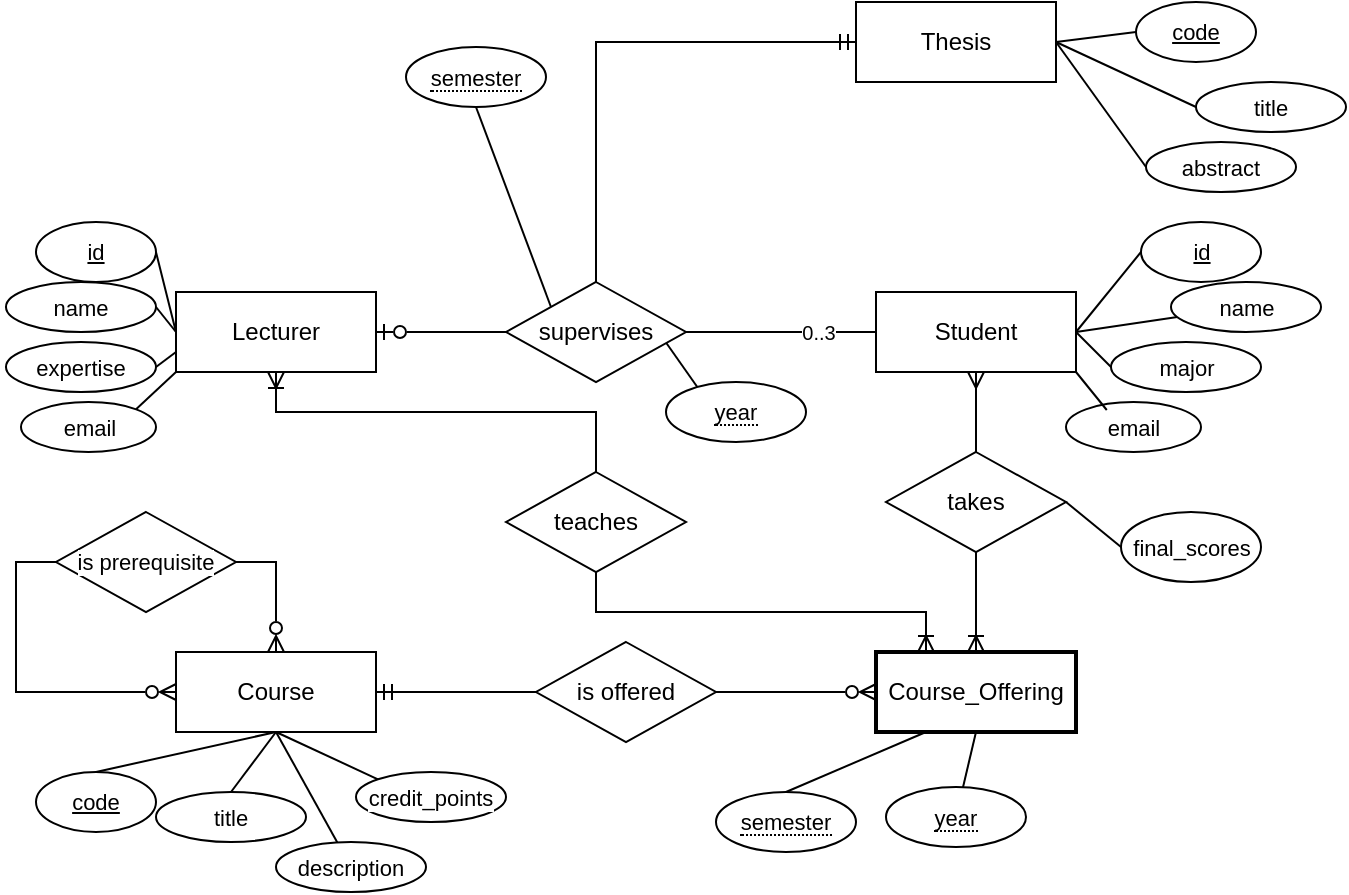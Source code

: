 <mxfile version="25.0.3">
  <diagram name="Page-1" id="-smm-VKftjKDEiIyeQWm">
    <mxGraphModel dx="1050" dy="605" grid="1" gridSize="10" guides="1" tooltips="1" connect="1" arrows="1" fold="1" page="1" pageScale="1" pageWidth="850" pageHeight="1100" math="0" shadow="0">
      <root>
        <mxCell id="0" />
        <mxCell id="1" parent="0" />
        <mxCell id="jNzCGLF9xOXy1pfkeXg_-9" style="edgeStyle=orthogonalEdgeStyle;shape=connector;rounded=0;orthogonalLoop=1;jettySize=auto;html=1;exitX=0.5;exitY=1;exitDx=0;exitDy=0;entryX=0.5;entryY=0;entryDx=0;entryDy=0;strokeColor=default;align=center;verticalAlign=middle;fontFamily=Helvetica;fontSize=11;fontColor=default;labelBackgroundColor=default;endArrow=none;endFill=0;startArrow=ERoneToMany;startFill=0;" edge="1" parent="1" source="jNzCGLF9xOXy1pfkeXg_-1" target="jNzCGLF9xOXy1pfkeXg_-8">
          <mxGeometry relative="1" as="geometry">
            <Array as="points">
              <mxPoint x="160" y="215" />
              <mxPoint x="320" y="215" />
            </Array>
          </mxGeometry>
        </mxCell>
        <mxCell id="jNzCGLF9xOXy1pfkeXg_-46" style="edgeStyle=none;shape=connector;rounded=0;orthogonalLoop=1;jettySize=auto;html=1;exitX=1;exitY=0.5;exitDx=0;exitDy=0;entryX=0;entryY=0.5;entryDx=0;entryDy=0;strokeColor=default;align=center;verticalAlign=middle;fontFamily=Helvetica;fontSize=11;fontColor=default;labelBackgroundColor=default;endArrow=none;endFill=0;startArrow=ERzeroToOne;startFill=0;" edge="1" parent="1" source="jNzCGLF9xOXy1pfkeXg_-1" target="jNzCGLF9xOXy1pfkeXg_-45">
          <mxGeometry relative="1" as="geometry" />
        </mxCell>
        <mxCell id="jNzCGLF9xOXy1pfkeXg_-65" style="edgeStyle=none;shape=connector;rounded=0;orthogonalLoop=1;jettySize=auto;html=1;exitX=0;exitY=0.5;exitDx=0;exitDy=0;entryX=1;entryY=0.5;entryDx=0;entryDy=0;strokeColor=default;align=center;verticalAlign=middle;fontFamily=Helvetica;fontSize=11;fontColor=default;labelBackgroundColor=default;endArrow=none;endFill=0;" edge="1" parent="1" source="jNzCGLF9xOXy1pfkeXg_-1" target="jNzCGLF9xOXy1pfkeXg_-64">
          <mxGeometry relative="1" as="geometry" />
        </mxCell>
        <mxCell id="jNzCGLF9xOXy1pfkeXg_-67" style="edgeStyle=none;shape=connector;rounded=0;orthogonalLoop=1;jettySize=auto;html=1;exitX=0;exitY=0.5;exitDx=0;exitDy=0;entryX=1;entryY=0.5;entryDx=0;entryDy=0;strokeColor=default;align=center;verticalAlign=middle;fontFamily=Helvetica;fontSize=11;fontColor=default;labelBackgroundColor=default;endArrow=none;endFill=0;" edge="1" parent="1" source="jNzCGLF9xOXy1pfkeXg_-1" target="jNzCGLF9xOXy1pfkeXg_-66">
          <mxGeometry relative="1" as="geometry" />
        </mxCell>
        <mxCell id="jNzCGLF9xOXy1pfkeXg_-69" style="edgeStyle=none;shape=connector;rounded=0;orthogonalLoop=1;jettySize=auto;html=1;exitX=0;exitY=0.75;exitDx=0;exitDy=0;entryX=1;entryY=0.5;entryDx=0;entryDy=0;strokeColor=default;align=center;verticalAlign=middle;fontFamily=Helvetica;fontSize=11;fontColor=default;labelBackgroundColor=default;endArrow=none;endFill=0;" edge="1" parent="1" source="jNzCGLF9xOXy1pfkeXg_-1" target="jNzCGLF9xOXy1pfkeXg_-68">
          <mxGeometry relative="1" as="geometry" />
        </mxCell>
        <mxCell id="jNzCGLF9xOXy1pfkeXg_-81" style="edgeStyle=none;shape=connector;rounded=0;orthogonalLoop=1;jettySize=auto;html=1;exitX=0;exitY=1;exitDx=0;exitDy=0;entryX=1;entryY=0;entryDx=0;entryDy=0;strokeColor=default;align=center;verticalAlign=middle;fontFamily=Helvetica;fontSize=11;fontColor=default;labelBackgroundColor=default;endArrow=none;endFill=0;" edge="1" parent="1" source="jNzCGLF9xOXy1pfkeXg_-1" target="jNzCGLF9xOXy1pfkeXg_-80">
          <mxGeometry relative="1" as="geometry" />
        </mxCell>
        <mxCell id="jNzCGLF9xOXy1pfkeXg_-1" value="Lecturer" style="whiteSpace=wrap;html=1;align=center;" vertex="1" parent="1">
          <mxGeometry x="110" y="155" width="100" height="40" as="geometry" />
        </mxCell>
        <mxCell id="jNzCGLF9xOXy1pfkeXg_-21" style="edgeStyle=none;shape=connector;rounded=0;orthogonalLoop=1;jettySize=auto;html=1;exitX=0.5;exitY=1;exitDx=0;exitDy=0;entryX=0.5;entryY=0;entryDx=0;entryDy=0;strokeColor=default;align=center;verticalAlign=middle;fontFamily=Helvetica;fontSize=11;fontColor=default;labelBackgroundColor=default;endArrow=none;endFill=0;startArrow=ERmany;startFill=0;" edge="1" parent="1" source="jNzCGLF9xOXy1pfkeXg_-2" target="jNzCGLF9xOXy1pfkeXg_-20">
          <mxGeometry relative="1" as="geometry" />
        </mxCell>
        <mxCell id="jNzCGLF9xOXy1pfkeXg_-77" style="edgeStyle=none;shape=connector;rounded=0;orthogonalLoop=1;jettySize=auto;html=1;exitX=1;exitY=0.5;exitDx=0;exitDy=0;entryX=0;entryY=0.5;entryDx=0;entryDy=0;strokeColor=default;align=center;verticalAlign=middle;fontFamily=Helvetica;fontSize=11;fontColor=default;labelBackgroundColor=default;endArrow=none;endFill=0;" edge="1" parent="1" source="jNzCGLF9xOXy1pfkeXg_-2" target="jNzCGLF9xOXy1pfkeXg_-74">
          <mxGeometry relative="1" as="geometry" />
        </mxCell>
        <mxCell id="jNzCGLF9xOXy1pfkeXg_-78" style="edgeStyle=none;shape=connector;rounded=0;orthogonalLoop=1;jettySize=auto;html=1;exitX=1;exitY=0.5;exitDx=0;exitDy=0;strokeColor=default;align=center;verticalAlign=middle;fontFamily=Helvetica;fontSize=11;fontColor=default;labelBackgroundColor=default;endArrow=none;endFill=0;" edge="1" parent="1" source="jNzCGLF9xOXy1pfkeXg_-2" target="jNzCGLF9xOXy1pfkeXg_-75">
          <mxGeometry relative="1" as="geometry" />
        </mxCell>
        <mxCell id="jNzCGLF9xOXy1pfkeXg_-79" style="edgeStyle=none;shape=connector;rounded=0;orthogonalLoop=1;jettySize=auto;html=1;exitX=1;exitY=0.5;exitDx=0;exitDy=0;entryX=0;entryY=0.5;entryDx=0;entryDy=0;strokeColor=default;align=center;verticalAlign=middle;fontFamily=Helvetica;fontSize=11;fontColor=default;labelBackgroundColor=default;endArrow=none;endFill=0;" edge="1" parent="1" source="jNzCGLF9xOXy1pfkeXg_-2" target="jNzCGLF9xOXy1pfkeXg_-76">
          <mxGeometry relative="1" as="geometry" />
        </mxCell>
        <mxCell id="jNzCGLF9xOXy1pfkeXg_-2" value="Student" style="whiteSpace=wrap;html=1;align=center;" vertex="1" parent="1">
          <mxGeometry x="460" y="155" width="100" height="40" as="geometry" />
        </mxCell>
        <mxCell id="jNzCGLF9xOXy1pfkeXg_-6" style="rounded=0;orthogonalLoop=1;jettySize=auto;html=1;exitX=1;exitY=0.5;exitDx=0;exitDy=0;entryX=0;entryY=0.5;entryDx=0;entryDy=0;endArrow=none;endFill=0;startArrow=ERmandOne;startFill=0;" edge="1" parent="1" source="jNzCGLF9xOXy1pfkeXg_-3" target="jNzCGLF9xOXy1pfkeXg_-5">
          <mxGeometry relative="1" as="geometry" />
        </mxCell>
        <mxCell id="jNzCGLF9xOXy1pfkeXg_-25" style="edgeStyle=none;shape=connector;rounded=0;orthogonalLoop=1;jettySize=auto;html=1;exitX=0.5;exitY=1;exitDx=0;exitDy=0;entryX=0.5;entryY=0;entryDx=0;entryDy=0;strokeColor=default;align=center;verticalAlign=middle;fontFamily=Helvetica;fontSize=11;fontColor=default;labelBackgroundColor=default;endArrow=none;endFill=0;" edge="1" parent="1" source="jNzCGLF9xOXy1pfkeXg_-3" target="jNzCGLF9xOXy1pfkeXg_-24">
          <mxGeometry relative="1" as="geometry" />
        </mxCell>
        <mxCell id="jNzCGLF9xOXy1pfkeXg_-28" style="edgeStyle=none;shape=connector;rounded=0;orthogonalLoop=1;jettySize=auto;html=1;exitX=0.5;exitY=1;exitDx=0;exitDy=0;entryX=0.5;entryY=0;entryDx=0;entryDy=0;strokeColor=default;align=center;verticalAlign=middle;fontFamily=Helvetica;fontSize=11;fontColor=default;labelBackgroundColor=default;endArrow=none;endFill=0;" edge="1" parent="1" source="jNzCGLF9xOXy1pfkeXg_-3" target="jNzCGLF9xOXy1pfkeXg_-27">
          <mxGeometry relative="1" as="geometry" />
        </mxCell>
        <mxCell id="jNzCGLF9xOXy1pfkeXg_-30" style="edgeStyle=none;shape=connector;rounded=0;orthogonalLoop=1;jettySize=auto;html=1;exitX=0.5;exitY=1;exitDx=0;exitDy=0;strokeColor=default;align=center;verticalAlign=middle;fontFamily=Helvetica;fontSize=11;fontColor=default;labelBackgroundColor=default;endArrow=none;endFill=0;" edge="1" parent="1" source="jNzCGLF9xOXy1pfkeXg_-3" target="jNzCGLF9xOXy1pfkeXg_-29">
          <mxGeometry relative="1" as="geometry" />
        </mxCell>
        <mxCell id="jNzCGLF9xOXy1pfkeXg_-32" style="edgeStyle=none;shape=connector;rounded=0;orthogonalLoop=1;jettySize=auto;html=1;exitX=0.5;exitY=1;exitDx=0;exitDy=0;entryX=0;entryY=0;entryDx=0;entryDy=0;strokeColor=default;align=center;verticalAlign=middle;fontFamily=Helvetica;fontSize=11;fontColor=default;labelBackgroundColor=default;endArrow=none;endFill=0;" edge="1" parent="1" source="jNzCGLF9xOXy1pfkeXg_-3" target="jNzCGLF9xOXy1pfkeXg_-31">
          <mxGeometry relative="1" as="geometry" />
        </mxCell>
        <mxCell id="jNzCGLF9xOXy1pfkeXg_-43" style="edgeStyle=orthogonalEdgeStyle;shape=connector;rounded=0;orthogonalLoop=1;jettySize=auto;html=1;exitX=0.5;exitY=0;exitDx=0;exitDy=0;entryX=1;entryY=0.5;entryDx=0;entryDy=0;strokeColor=default;align=center;verticalAlign=middle;fontFamily=Helvetica;fontSize=11;fontColor=default;labelBackgroundColor=default;endArrow=none;endFill=0;startArrow=ERzeroToMany;startFill=0;" edge="1" parent="1" source="jNzCGLF9xOXy1pfkeXg_-3" target="jNzCGLF9xOXy1pfkeXg_-42">
          <mxGeometry relative="1" as="geometry" />
        </mxCell>
        <mxCell id="jNzCGLF9xOXy1pfkeXg_-3" value="Course" style="whiteSpace=wrap;html=1;align=center;" vertex="1" parent="1">
          <mxGeometry x="110" y="335" width="100" height="40" as="geometry" />
        </mxCell>
        <mxCell id="jNzCGLF9xOXy1pfkeXg_-33" style="edgeStyle=none;shape=connector;rounded=0;orthogonalLoop=1;jettySize=auto;html=1;exitX=0.25;exitY=1;exitDx=0;exitDy=0;strokeColor=default;align=center;verticalAlign=middle;fontFamily=Helvetica;fontSize=11;fontColor=default;labelBackgroundColor=default;endArrow=none;endFill=0;entryX=0.5;entryY=0;entryDx=0;entryDy=0;" edge="1" parent="1" source="jNzCGLF9xOXy1pfkeXg_-4" target="jNzCGLF9xOXy1pfkeXg_-36">
          <mxGeometry relative="1" as="geometry">
            <mxPoint x="437.5" y="397.5" as="targetPoint" />
          </mxGeometry>
        </mxCell>
        <mxCell id="jNzCGLF9xOXy1pfkeXg_-39" style="edgeStyle=none;shape=connector;rounded=0;orthogonalLoop=1;jettySize=auto;html=1;exitX=0.5;exitY=1;exitDx=0;exitDy=0;strokeColor=default;align=center;verticalAlign=middle;fontFamily=Helvetica;fontSize=11;fontColor=default;labelBackgroundColor=default;endArrow=none;endFill=0;" edge="1" parent="1" source="jNzCGLF9xOXy1pfkeXg_-4" target="jNzCGLF9xOXy1pfkeXg_-37">
          <mxGeometry relative="1" as="geometry" />
        </mxCell>
        <mxCell id="jNzCGLF9xOXy1pfkeXg_-4" value="Course_Offering" style="whiteSpace=wrap;html=1;align=center;strokeWidth=2;" vertex="1" parent="1">
          <mxGeometry x="460" y="335" width="100" height="40" as="geometry" />
        </mxCell>
        <mxCell id="jNzCGLF9xOXy1pfkeXg_-7" style="edgeStyle=none;shape=connector;rounded=0;orthogonalLoop=1;jettySize=auto;html=1;exitX=1;exitY=0.5;exitDx=0;exitDy=0;entryX=0;entryY=0.5;entryDx=0;entryDy=0;strokeColor=default;align=center;verticalAlign=middle;fontFamily=Helvetica;fontSize=11;fontColor=default;labelBackgroundColor=default;endArrow=ERzeroToMany;endFill=0;" edge="1" parent="1" source="jNzCGLF9xOXy1pfkeXg_-5" target="jNzCGLF9xOXy1pfkeXg_-4">
          <mxGeometry relative="1" as="geometry" />
        </mxCell>
        <mxCell id="jNzCGLF9xOXy1pfkeXg_-5" value="is offered" style="shape=rhombus;perimeter=rhombusPerimeter;whiteSpace=wrap;html=1;align=center;" vertex="1" parent="1">
          <mxGeometry x="290" y="330" width="90" height="50" as="geometry" />
        </mxCell>
        <mxCell id="jNzCGLF9xOXy1pfkeXg_-10" style="edgeStyle=orthogonalEdgeStyle;shape=connector;rounded=0;orthogonalLoop=1;jettySize=auto;html=1;exitX=0.5;exitY=1;exitDx=0;exitDy=0;entryX=0.25;entryY=0;entryDx=0;entryDy=0;strokeColor=default;align=center;verticalAlign=middle;fontFamily=Helvetica;fontSize=11;fontColor=default;labelBackgroundColor=default;endArrow=ERoneToMany;endFill=0;" edge="1" parent="1" source="jNzCGLF9xOXy1pfkeXg_-8" target="jNzCGLF9xOXy1pfkeXg_-4">
          <mxGeometry relative="1" as="geometry" />
        </mxCell>
        <mxCell id="jNzCGLF9xOXy1pfkeXg_-8" value="teaches" style="shape=rhombus;perimeter=rhombusPerimeter;whiteSpace=wrap;html=1;align=center;" vertex="1" parent="1">
          <mxGeometry x="275" y="245" width="90" height="50" as="geometry" />
        </mxCell>
        <mxCell id="jNzCGLF9xOXy1pfkeXg_-22" style="edgeStyle=none;shape=connector;rounded=0;orthogonalLoop=1;jettySize=auto;html=1;exitX=0.5;exitY=1;exitDx=0;exitDy=0;entryX=0.5;entryY=0;entryDx=0;entryDy=0;strokeColor=default;align=center;verticalAlign=middle;fontFamily=Helvetica;fontSize=11;fontColor=default;labelBackgroundColor=default;endArrow=ERoneToMany;endFill=0;" edge="1" parent="1" source="jNzCGLF9xOXy1pfkeXg_-20" target="jNzCGLF9xOXy1pfkeXg_-4">
          <mxGeometry relative="1" as="geometry" />
        </mxCell>
        <mxCell id="jNzCGLF9xOXy1pfkeXg_-23" style="edgeStyle=none;shape=connector;rounded=0;orthogonalLoop=1;jettySize=auto;html=1;exitX=1;exitY=0.5;exitDx=0;exitDy=0;strokeColor=default;align=center;verticalAlign=middle;fontFamily=Helvetica;fontSize=11;fontColor=default;labelBackgroundColor=default;endArrow=none;endFill=0;entryX=0;entryY=0.5;entryDx=0;entryDy=0;" edge="1" parent="1" source="jNzCGLF9xOXy1pfkeXg_-20" target="jNzCGLF9xOXy1pfkeXg_-40">
          <mxGeometry relative="1" as="geometry">
            <mxPoint x="600" y="260" as="targetPoint" />
          </mxGeometry>
        </mxCell>
        <mxCell id="jNzCGLF9xOXy1pfkeXg_-20" value="takes" style="shape=rhombus;perimeter=rhombusPerimeter;whiteSpace=wrap;html=1;align=center;" vertex="1" parent="1">
          <mxGeometry x="465" y="235" width="90" height="50" as="geometry" />
        </mxCell>
        <mxCell id="jNzCGLF9xOXy1pfkeXg_-24" value="code" style="ellipse;whiteSpace=wrap;html=1;align=center;fontStyle=4;fontFamily=Helvetica;fontSize=11;fontColor=default;labelBackgroundColor=default;" vertex="1" parent="1">
          <mxGeometry x="40" y="395" width="60" height="30" as="geometry" />
        </mxCell>
        <mxCell id="jNzCGLF9xOXy1pfkeXg_-27" value="title" style="ellipse;whiteSpace=wrap;html=1;align=center;fontFamily=Helvetica;fontSize=11;fontColor=default;labelBackgroundColor=default;" vertex="1" parent="1">
          <mxGeometry x="100" y="405" width="75" height="25" as="geometry" />
        </mxCell>
        <mxCell id="jNzCGLF9xOXy1pfkeXg_-29" value="description" style="ellipse;whiteSpace=wrap;html=1;align=center;fontFamily=Helvetica;fontSize=11;fontColor=default;labelBackgroundColor=default;" vertex="1" parent="1">
          <mxGeometry x="160" y="430" width="75" height="25" as="geometry" />
        </mxCell>
        <mxCell id="jNzCGLF9xOXy1pfkeXg_-31" value="credit_points" style="ellipse;whiteSpace=wrap;html=1;align=center;fontFamily=Helvetica;fontSize=11;fontColor=default;labelBackgroundColor=default;" vertex="1" parent="1">
          <mxGeometry x="200" y="395" width="75" height="25" as="geometry" />
        </mxCell>
        <mxCell id="jNzCGLF9xOXy1pfkeXg_-36" value="&lt;span style=&quot;border-bottom: 1px dotted&quot;&gt;semester&lt;/span&gt;" style="ellipse;whiteSpace=wrap;html=1;align=center;fontFamily=Helvetica;fontSize=11;fontColor=default;labelBackgroundColor=default;" vertex="1" parent="1">
          <mxGeometry x="380" y="405" width="70" height="30" as="geometry" />
        </mxCell>
        <mxCell id="jNzCGLF9xOXy1pfkeXg_-37" value="&lt;span style=&quot;border-bottom: 1px dotted&quot;&gt;year&lt;/span&gt;" style="ellipse;whiteSpace=wrap;html=1;align=center;fontFamily=Helvetica;fontSize=11;fontColor=default;labelBackgroundColor=default;" vertex="1" parent="1">
          <mxGeometry x="465" y="402.5" width="70" height="30" as="geometry" />
        </mxCell>
        <mxCell id="jNzCGLF9xOXy1pfkeXg_-40" value="final_scores" style="ellipse;whiteSpace=wrap;html=1;align=center;fontFamily=Helvetica;fontSize=11;fontColor=default;labelBackgroundColor=default;" vertex="1" parent="1">
          <mxGeometry x="582.5" y="265" width="70" height="35" as="geometry" />
        </mxCell>
        <mxCell id="jNzCGLF9xOXy1pfkeXg_-44" style="edgeStyle=orthogonalEdgeStyle;shape=connector;rounded=0;orthogonalLoop=1;jettySize=auto;html=1;exitX=0;exitY=0.5;exitDx=0;exitDy=0;entryX=0;entryY=0.5;entryDx=0;entryDy=0;strokeColor=default;align=center;verticalAlign=middle;fontFamily=Helvetica;fontSize=11;fontColor=default;labelBackgroundColor=default;endArrow=ERzeroToMany;endFill=0;" edge="1" parent="1" source="jNzCGLF9xOXy1pfkeXg_-42" target="jNzCGLF9xOXy1pfkeXg_-3">
          <mxGeometry relative="1" as="geometry" />
        </mxCell>
        <mxCell id="jNzCGLF9xOXy1pfkeXg_-42" value="is prerequisite" style="shape=rhombus;perimeter=rhombusPerimeter;whiteSpace=wrap;html=1;align=center;fontFamily=Helvetica;fontSize=11;fontColor=default;labelBackgroundColor=default;" vertex="1" parent="1">
          <mxGeometry x="50" y="265" width="90" height="50" as="geometry" />
        </mxCell>
        <mxCell id="jNzCGLF9xOXy1pfkeXg_-47" style="edgeStyle=none;shape=connector;rounded=0;orthogonalLoop=1;jettySize=auto;html=1;entryX=0;entryY=0.5;entryDx=0;entryDy=0;strokeColor=default;align=center;verticalAlign=middle;fontFamily=Helvetica;fontSize=11;fontColor=default;labelBackgroundColor=default;endArrow=none;endFill=0;" edge="1" parent="1" source="jNzCGLF9xOXy1pfkeXg_-45" target="jNzCGLF9xOXy1pfkeXg_-2">
          <mxGeometry relative="1" as="geometry" />
        </mxCell>
        <mxCell id="jNzCGLF9xOXy1pfkeXg_-51" value="&lt;font&gt;0..3&lt;/font&gt;" style="edgeLabel;html=1;align=center;verticalAlign=middle;resizable=0;points=[];fontFamily=Helvetica;fontSize=10;fontColor=default;labelBackgroundColor=default;" vertex="1" connectable="0" parent="jNzCGLF9xOXy1pfkeXg_-47">
          <mxGeometry x="0.714" y="-1" relative="1" as="geometry">
            <mxPoint x="-16" y="-1" as="offset" />
          </mxGeometry>
        </mxCell>
        <mxCell id="jNzCGLF9xOXy1pfkeXg_-54" style="edgeStyle=none;shape=connector;rounded=0;orthogonalLoop=1;jettySize=auto;html=1;exitX=0;exitY=0;exitDx=0;exitDy=0;entryX=0.5;entryY=1;entryDx=0;entryDy=0;strokeColor=default;align=center;verticalAlign=middle;fontFamily=Helvetica;fontSize=11;fontColor=default;labelBackgroundColor=default;endArrow=none;endFill=0;" edge="1" parent="1" source="jNzCGLF9xOXy1pfkeXg_-45" target="jNzCGLF9xOXy1pfkeXg_-52">
          <mxGeometry relative="1" as="geometry" />
        </mxCell>
        <mxCell id="jNzCGLF9xOXy1pfkeXg_-55" style="edgeStyle=none;shape=connector;rounded=0;orthogonalLoop=1;jettySize=auto;html=1;exitX=1;exitY=0;exitDx=0;exitDy=0;entryX=0.5;entryY=1;entryDx=0;entryDy=0;strokeColor=default;align=center;verticalAlign=middle;fontFamily=Helvetica;fontSize=11;fontColor=default;labelBackgroundColor=default;endArrow=none;endFill=0;" edge="1" parent="1" source="jNzCGLF9xOXy1pfkeXg_-45" target="jNzCGLF9xOXy1pfkeXg_-53">
          <mxGeometry relative="1" as="geometry" />
        </mxCell>
        <mxCell id="jNzCGLF9xOXy1pfkeXg_-45" value="supervises" style="shape=rhombus;perimeter=rhombusPerimeter;whiteSpace=wrap;html=1;align=center;" vertex="1" parent="1">
          <mxGeometry x="275" y="150" width="90" height="50" as="geometry" />
        </mxCell>
        <mxCell id="jNzCGLF9xOXy1pfkeXg_-52" value="&lt;span style=&quot;border-bottom: 1px dotted&quot;&gt;semester&lt;/span&gt;" style="ellipse;whiteSpace=wrap;html=1;align=center;fontFamily=Helvetica;fontSize=11;fontColor=default;labelBackgroundColor=default;" vertex="1" parent="1">
          <mxGeometry x="225" y="32.5" width="70" height="30" as="geometry" />
        </mxCell>
        <mxCell id="jNzCGLF9xOXy1pfkeXg_-53" value="&lt;span style=&quot;border-bottom: 1px dotted&quot;&gt;year&lt;/span&gt;" style="ellipse;whiteSpace=wrap;html=1;align=center;fontFamily=Helvetica;fontSize=11;fontColor=default;labelBackgroundColor=default;" vertex="1" parent="1">
          <mxGeometry x="355" y="200" width="70" height="30" as="geometry" />
        </mxCell>
        <mxCell id="jNzCGLF9xOXy1pfkeXg_-57" style="edgeStyle=orthogonalEdgeStyle;shape=connector;rounded=0;orthogonalLoop=1;jettySize=auto;html=1;exitX=0;exitY=0.5;exitDx=0;exitDy=0;entryX=0.5;entryY=0;entryDx=0;entryDy=0;strokeColor=default;align=center;verticalAlign=middle;fontFamily=Helvetica;fontSize=11;fontColor=default;labelBackgroundColor=default;endArrow=none;endFill=0;startArrow=ERmandOne;startFill=0;" edge="1" parent="1" source="jNzCGLF9xOXy1pfkeXg_-56" target="jNzCGLF9xOXy1pfkeXg_-45">
          <mxGeometry relative="1" as="geometry" />
        </mxCell>
        <mxCell id="jNzCGLF9xOXy1pfkeXg_-58" style="edgeStyle=none;shape=connector;rounded=0;orthogonalLoop=1;jettySize=auto;html=1;exitX=1;exitY=0.5;exitDx=0;exitDy=0;strokeColor=default;align=center;verticalAlign=middle;fontFamily=Helvetica;fontSize=11;fontColor=default;labelBackgroundColor=default;endArrow=none;endFill=0;entryX=0;entryY=0.5;entryDx=0;entryDy=0;" edge="1" parent="1" source="jNzCGLF9xOXy1pfkeXg_-56" target="jNzCGLF9xOXy1pfkeXg_-59">
          <mxGeometry relative="1" as="geometry">
            <mxPoint x="600" y="30" as="targetPoint" />
          </mxGeometry>
        </mxCell>
        <mxCell id="jNzCGLF9xOXy1pfkeXg_-63" style="edgeStyle=none;shape=connector;rounded=0;orthogonalLoop=1;jettySize=auto;html=1;exitX=1;exitY=0.5;exitDx=0;exitDy=0;entryX=0;entryY=0.5;entryDx=0;entryDy=0;strokeColor=default;align=center;verticalAlign=middle;fontFamily=Helvetica;fontSize=11;fontColor=default;labelBackgroundColor=default;endArrow=none;endFill=0;" edge="1" parent="1" source="jNzCGLF9xOXy1pfkeXg_-56" target="jNzCGLF9xOXy1pfkeXg_-62">
          <mxGeometry relative="1" as="geometry" />
        </mxCell>
        <mxCell id="jNzCGLF9xOXy1pfkeXg_-56" value="Thesis" style="whiteSpace=wrap;html=1;align=center;" vertex="1" parent="1">
          <mxGeometry x="450" y="10" width="100" height="40" as="geometry" />
        </mxCell>
        <mxCell id="jNzCGLF9xOXy1pfkeXg_-59" value="code" style="ellipse;whiteSpace=wrap;html=1;align=center;fontStyle=4;fontFamily=Helvetica;fontSize=11;fontColor=default;labelBackgroundColor=default;" vertex="1" parent="1">
          <mxGeometry x="590" y="10" width="60" height="30" as="geometry" />
        </mxCell>
        <mxCell id="jNzCGLF9xOXy1pfkeXg_-61" style="edgeStyle=none;shape=connector;rounded=0;orthogonalLoop=1;jettySize=auto;html=1;exitX=0;exitY=0.5;exitDx=0;exitDy=0;entryX=1;entryY=0.5;entryDx=0;entryDy=0;strokeColor=default;align=center;verticalAlign=middle;fontFamily=Helvetica;fontSize=11;fontColor=default;labelBackgroundColor=default;endArrow=none;endFill=0;" edge="1" parent="1" source="jNzCGLF9xOXy1pfkeXg_-60" target="jNzCGLF9xOXy1pfkeXg_-56">
          <mxGeometry relative="1" as="geometry" />
        </mxCell>
        <mxCell id="jNzCGLF9xOXy1pfkeXg_-60" value="title" style="ellipse;whiteSpace=wrap;html=1;align=center;fontFamily=Helvetica;fontSize=11;fontColor=default;labelBackgroundColor=default;" vertex="1" parent="1">
          <mxGeometry x="620" y="50" width="75" height="25" as="geometry" />
        </mxCell>
        <mxCell id="jNzCGLF9xOXy1pfkeXg_-62" value="abstract" style="ellipse;whiteSpace=wrap;html=1;align=center;fontFamily=Helvetica;fontSize=11;fontColor=default;labelBackgroundColor=default;" vertex="1" parent="1">
          <mxGeometry x="595" y="80" width="75" height="25" as="geometry" />
        </mxCell>
        <mxCell id="jNzCGLF9xOXy1pfkeXg_-64" value="id" style="ellipse;whiteSpace=wrap;html=1;align=center;fontStyle=4;fontFamily=Helvetica;fontSize=11;fontColor=default;labelBackgroundColor=default;" vertex="1" parent="1">
          <mxGeometry x="40" y="120" width="60" height="30" as="geometry" />
        </mxCell>
        <mxCell id="jNzCGLF9xOXy1pfkeXg_-66" value="name" style="ellipse;whiteSpace=wrap;html=1;align=center;fontFamily=Helvetica;fontSize=11;fontColor=default;labelBackgroundColor=default;" vertex="1" parent="1">
          <mxGeometry x="25" y="150" width="75" height="25" as="geometry" />
        </mxCell>
        <mxCell id="jNzCGLF9xOXy1pfkeXg_-68" value="expertise" style="ellipse;whiteSpace=wrap;html=1;align=center;fontFamily=Helvetica;fontSize=11;fontColor=default;labelBackgroundColor=default;" vertex="1" parent="1">
          <mxGeometry x="25" y="180" width="75" height="25" as="geometry" />
        </mxCell>
        <mxCell id="jNzCGLF9xOXy1pfkeXg_-74" value="id" style="ellipse;whiteSpace=wrap;html=1;align=center;fontStyle=4;fontFamily=Helvetica;fontSize=11;fontColor=default;labelBackgroundColor=default;" vertex="1" parent="1">
          <mxGeometry x="592.5" y="120" width="60" height="30" as="geometry" />
        </mxCell>
        <mxCell id="jNzCGLF9xOXy1pfkeXg_-75" value="name" style="ellipse;whiteSpace=wrap;html=1;align=center;fontFamily=Helvetica;fontSize=11;fontColor=default;labelBackgroundColor=default;" vertex="1" parent="1">
          <mxGeometry x="607.5" y="150" width="75" height="25" as="geometry" />
        </mxCell>
        <mxCell id="jNzCGLF9xOXy1pfkeXg_-76" value="major" style="ellipse;whiteSpace=wrap;html=1;align=center;fontFamily=Helvetica;fontSize=11;fontColor=default;labelBackgroundColor=default;" vertex="1" parent="1">
          <mxGeometry x="577.5" y="180" width="75" height="25" as="geometry" />
        </mxCell>
        <mxCell id="jNzCGLF9xOXy1pfkeXg_-80" value="email" style="ellipse;whiteSpace=wrap;html=1;align=center;fontFamily=Helvetica;fontSize=11;fontColor=default;labelBackgroundColor=default;" vertex="1" parent="1">
          <mxGeometry x="32.5" y="210" width="67.5" height="25" as="geometry" />
        </mxCell>
        <mxCell id="jNzCGLF9xOXy1pfkeXg_-82" value="email" style="ellipse;whiteSpace=wrap;html=1;align=center;fontFamily=Helvetica;fontSize=11;fontColor=default;labelBackgroundColor=default;" vertex="1" parent="1">
          <mxGeometry x="555" y="210" width="67.5" height="25" as="geometry" />
        </mxCell>
        <mxCell id="jNzCGLF9xOXy1pfkeXg_-83" style="edgeStyle=none;shape=connector;rounded=0;orthogonalLoop=1;jettySize=auto;html=1;exitX=1;exitY=1;exitDx=0;exitDy=0;entryX=0.302;entryY=0.16;entryDx=0;entryDy=0;entryPerimeter=0;strokeColor=default;align=center;verticalAlign=middle;fontFamily=Helvetica;fontSize=11;fontColor=default;labelBackgroundColor=default;endArrow=none;endFill=0;" edge="1" parent="1" source="jNzCGLF9xOXy1pfkeXg_-2" target="jNzCGLF9xOXy1pfkeXg_-82">
          <mxGeometry relative="1" as="geometry" />
        </mxCell>
      </root>
    </mxGraphModel>
  </diagram>
</mxfile>
